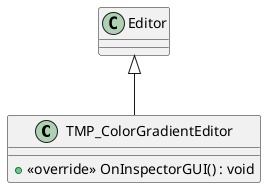 @startuml
class TMP_ColorGradientEditor {
    + <<override>> OnInspectorGUI() : void
}
Editor <|-- TMP_ColorGradientEditor
@enduml
